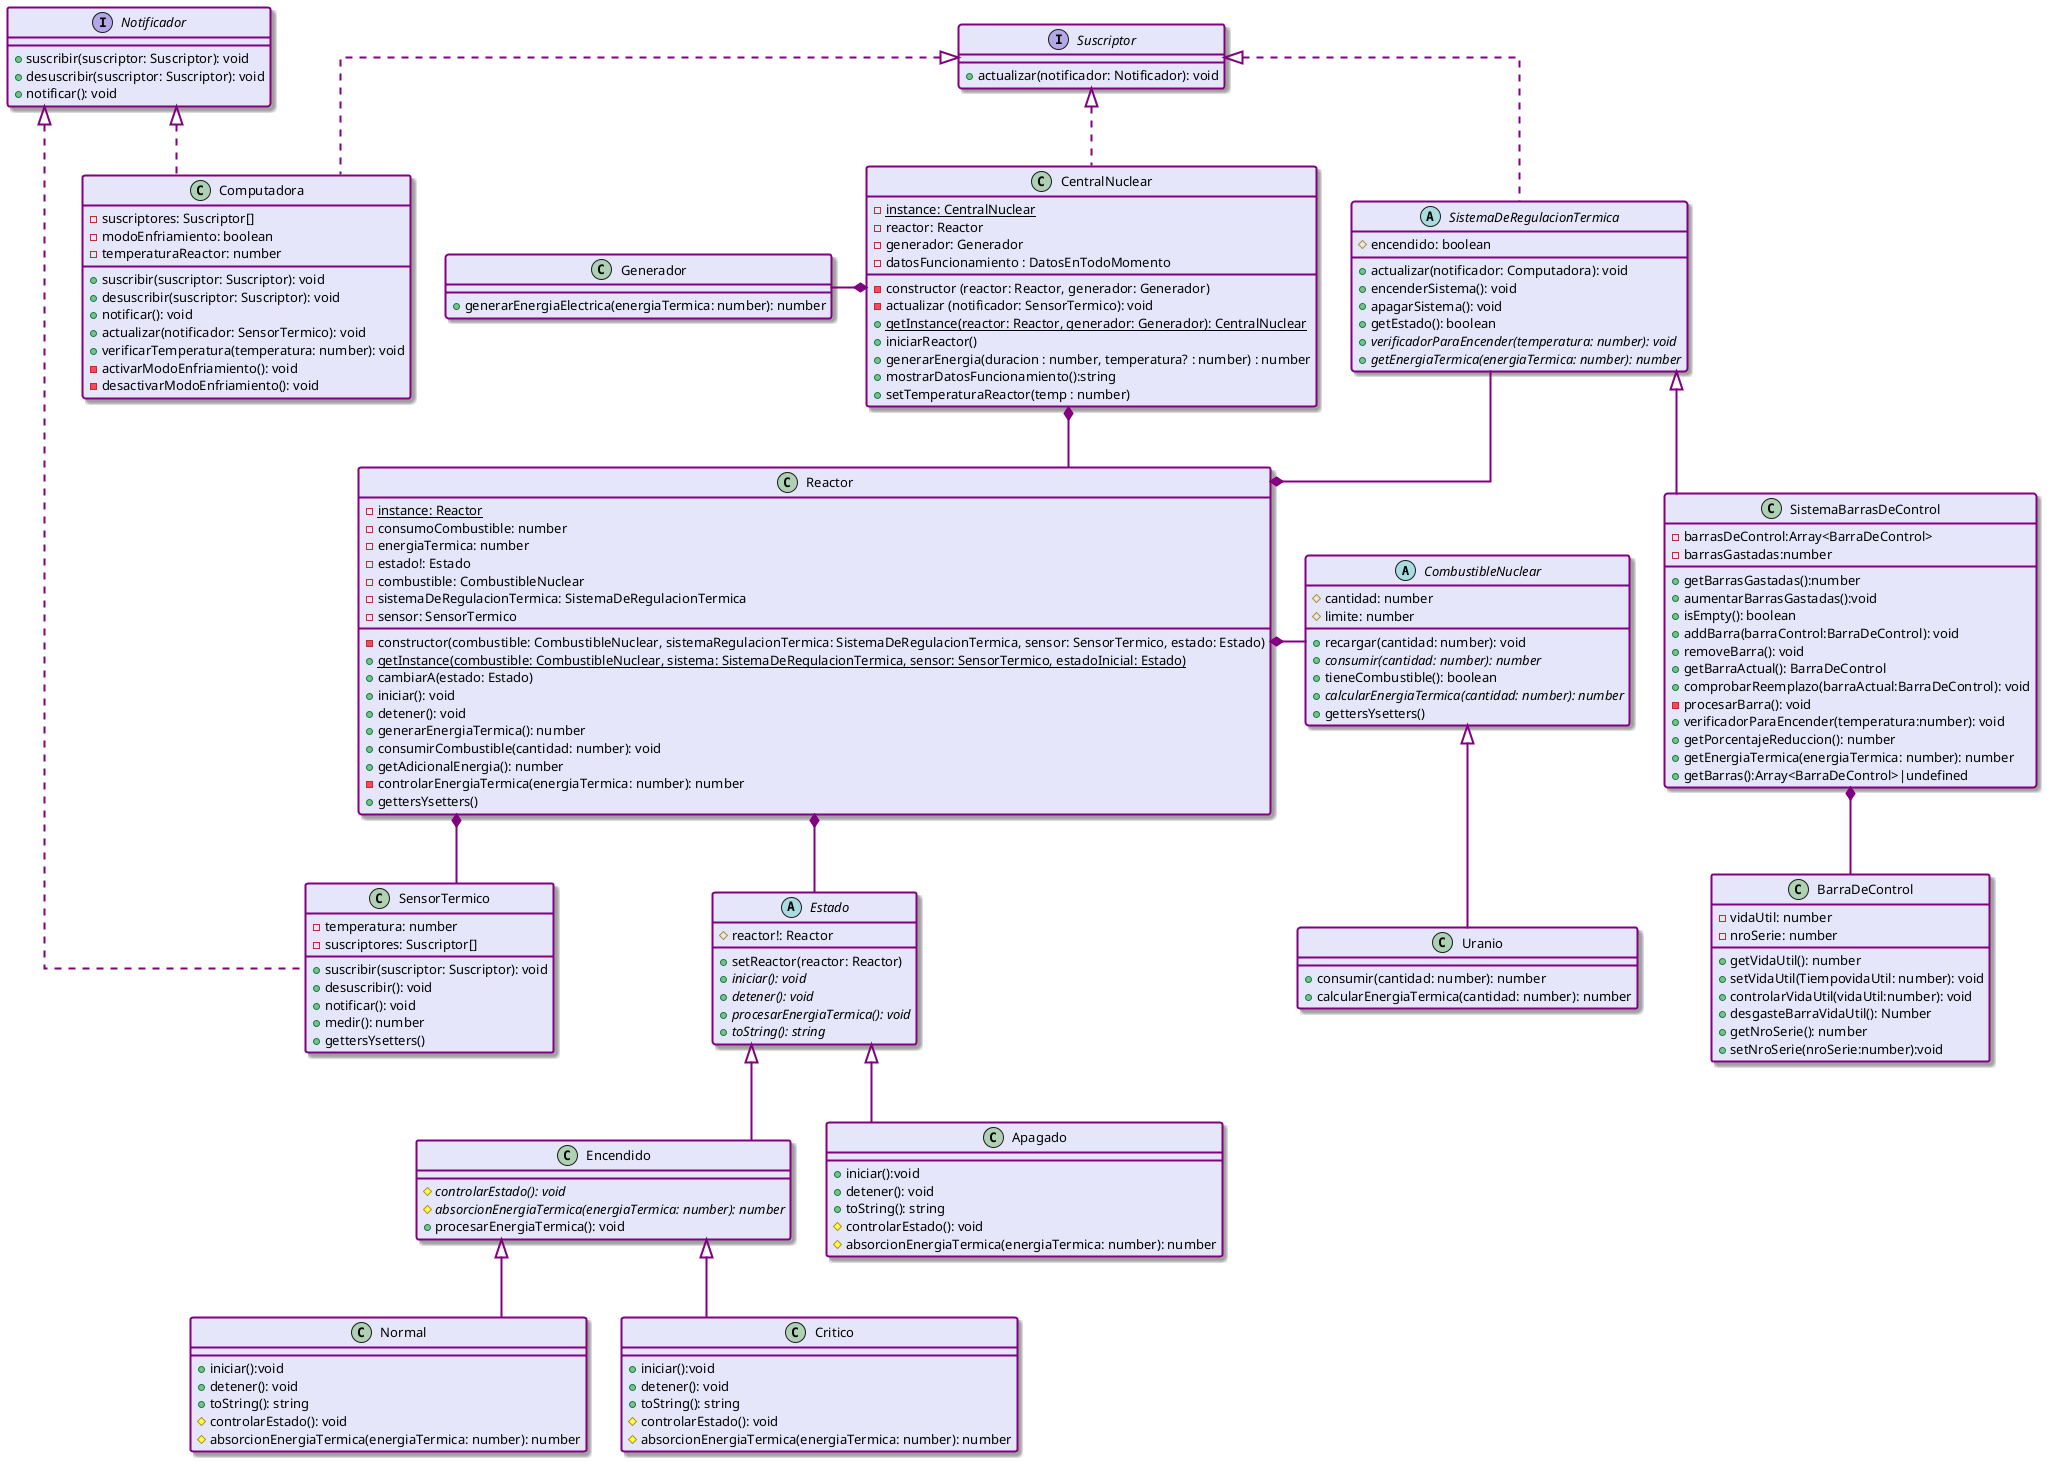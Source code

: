 @startuml DiagramaCentral

' tema

!define MyFontColor #000000
!define MyBorderColor #800080
!define MyBackgroundColor #E6E6FA
!define MyArrowColor #800080

skinparam defaultFontName Arial
skinparam DefaultFontSize 13
skinparam Linetype ortho
skinparam Arrowcolor MyArrowColor
skinparam ArrowThickness 2
skinparam Classbordercolor MyBorderColor
skinparam ClassBorderThickness 2
skinparam ClassBackgroundColor MyBackgroundColor
skinparam Shadowing true
skinparam GroupInheritance 1
skinparam NoteBackgroundColor yellow
skinparam NoteBorderThickness 2

' clases

abstract class CombustibleNuclear {
  	# cantidad: number
  	# limite: number

  	+ recargar(cantidad: number): void
  	+ {abstract} consumir(cantidad: number): number
  	+ tieneCombustible(): boolean
  	+ {abstract} calcularEnergiaTermica(cantidad: number): number
	+ gettersYsetters()
}

class Uranio extends CombustibleNuclear {
  	+ consumir(cantidad: number): number
  	+ calcularEnergiaTermica(cantidad: number): number
}

abstract class SistemaDeRegulacionTermica implements Suscriptor{
    # encendido: boolean
	+ actualizar(notificador: Computadora): void
    + encenderSistema(): void
    + apagarSistema(): void
    + getEstado(): boolean
    + {abstract} verificadorParaEncender(temperatura: number): void
    + {abstract} getEnergiaTermica(energiaTermica: number): number
}

class BarraDeControl{
    - vidaUtil: number
    - nroSerie: number
    + getVidaUtil(): number
    + setVidaUtil(TiempovidaUtil: number): void
    + controlarVidaUtil(vidaUtil:number): void
    + desgasteBarraVidaUtil(): Number
	+ getNroSerie(): number
	+ setNroSerie(nroSerie:number):void
}

class SistemaBarrasDeControl extends SistemaDeRegulacionTermica{
    - barrasDeControl:Array<BarraDeControl>
	- barrasGastadas:number
	+ getBarrasGastadas():number
	+ aumentarBarrasGastadas():void
    + isEmpty(): boolean
    + addBarra(barraControl:BarraDeControl): void
    + removeBarra(): void
    + getBarraActual(): BarraDeControl
    + comprobarReemplazo(barraActual:BarraDeControl): void
    - procesarBarra(): void
    + verificadorParaEncender(temperatura:number): void
    + getPorcentajeReduccion(): number
    + getEnergiaTermica(energiaTermica: number): number
	+ getBarras():Array<BarraDeControl>|undefined
}

class SensorTermico implements Notificador {
  	- temperatura: number
	- suscriptores: Suscriptor[]

	+ suscribir(suscriptor: Suscriptor): void
	+ desuscribir(): void
	+ notificar(): void
  	+ medir(): number
	+ gettersYsetters()
}


class Computadora implements Notificador, Suscriptor {
	- suscriptores: Suscriptor[]
	- modoEnfriamiento: boolean
	- temperaturaReactor: number

	+ suscribir(suscriptor: Suscriptor): void
	+ desuscribir(suscriptor: Suscriptor): void
	+ notificar(): void
	+ actualizar(notificador: SensorTermico): void
	+ verificarTemperatura(temperatura: number): void
  	- activarModoEnfriamiento(): void
  	- desactivarModoEnfriamiento(): void
}

class Reactor {
	- {static} instance: Reactor
    - consumoCombustible: number
    - energiaTermica: number
    - estado!: Estado
    - combustible: CombustibleNuclear
    - sistemaDeRegulacionTermica: SistemaDeRegulacionTermica
    - sensor: SensorTermico

	- constructor(combustible: CombustibleNuclear, sistemaRegulacionTermica: SistemaDeRegulacionTermica, sensor: SensorTermico, estado: Estado)
	+ {static} getInstance(combustible: CombustibleNuclear, sistema: SistemaDeRegulacionTermica, sensor: SensorTermico, estadoInicial: Estado)
	+ cambiarA(estado: Estado)
	+ iniciar(): void
	+ detener(): void
	+ generarEnergiaTermica(): number
	+ consumirCombustible(cantidad: number): void
	+ getAdicionalEnergia(): number
	- controlarEnergiaTermica(energiaTermica: number): number
	+ gettersYsetters()
}

class Generador {
	+ generarEnergiaElectrica(energiaTermica: number): number
}

class CentralNuclear implements Suscriptor{
	- {static} instance: CentralNuclear
	- reactor: Reactor
	- generador: Generador
	- datosFuncionamiento : DatosEnTodoMomento
	- constructor (reactor: Reactor, generador: Generador)
	- actualizar (notificador: SensorTermico): void
	+ {static} getInstance(reactor: Reactor, generador: Generador): CentralNuclear
	+ iniciarReactor()
	+ generarEnergia(duracion : number, temperatura? : number) : number
	+ mostrarDatosFuncionamiento():string
	+ setTemperaturaReactor(temp : number)
}

abstract class Estado {
	# reactor!: Reactor
	+ setReactor(reactor: Reactor)
	+ {abstract} iniciar(): void
	+ {abstract} detener(): void
	+ {abstract} procesarEnergiaTermica(): void
	+ {abstract} toString(): string
}

class Normal extends Encendido{
	+ iniciar():void
	+ detener(): void
	+ toString(): string
	# controlarEstado(): void
	# absorcionEnergiaTermica(energiaTermica: number): number
}

class Critico extends Encendido{
	+ iniciar():void
	+ detener(): void
	+ toString(): string
	# controlarEstado(): void
	# absorcionEnergiaTermica(energiaTermica: number): number
}

class Apagado extends Estado{
	+ iniciar():void
	+ detener(): void
	+ toString(): string
	# controlarEstado(): void
	# absorcionEnergiaTermica(energiaTermica: number): number
}

class Encendido extends Estado{
	# {abstract} controlarEstado(): void
	# {abstract} absorcionEnergiaTermica(energiaTermica: number): number
	+ procesarEnergiaTermica(): void
}

' interfaces

interface Notificador {
	+ suscribir(suscriptor: Suscriptor): void
	+ desuscribir(suscriptor: Suscriptor): void
	+ notificar(): void
}

interface Suscriptor {
	+ actualizar(notificador: Notificador): void
}

' relaciones

Reactor *-r- CombustibleNuclear
Reactor *-- SensorTermico
Reactor *-l- SistemaDeRegulacionTermica
Reactor *-d- Estado

SistemaBarrasDeControl *-- BarraDeControl

CentralNuclear *-- Reactor
CentralNuclear *-l- Generador
@enduml